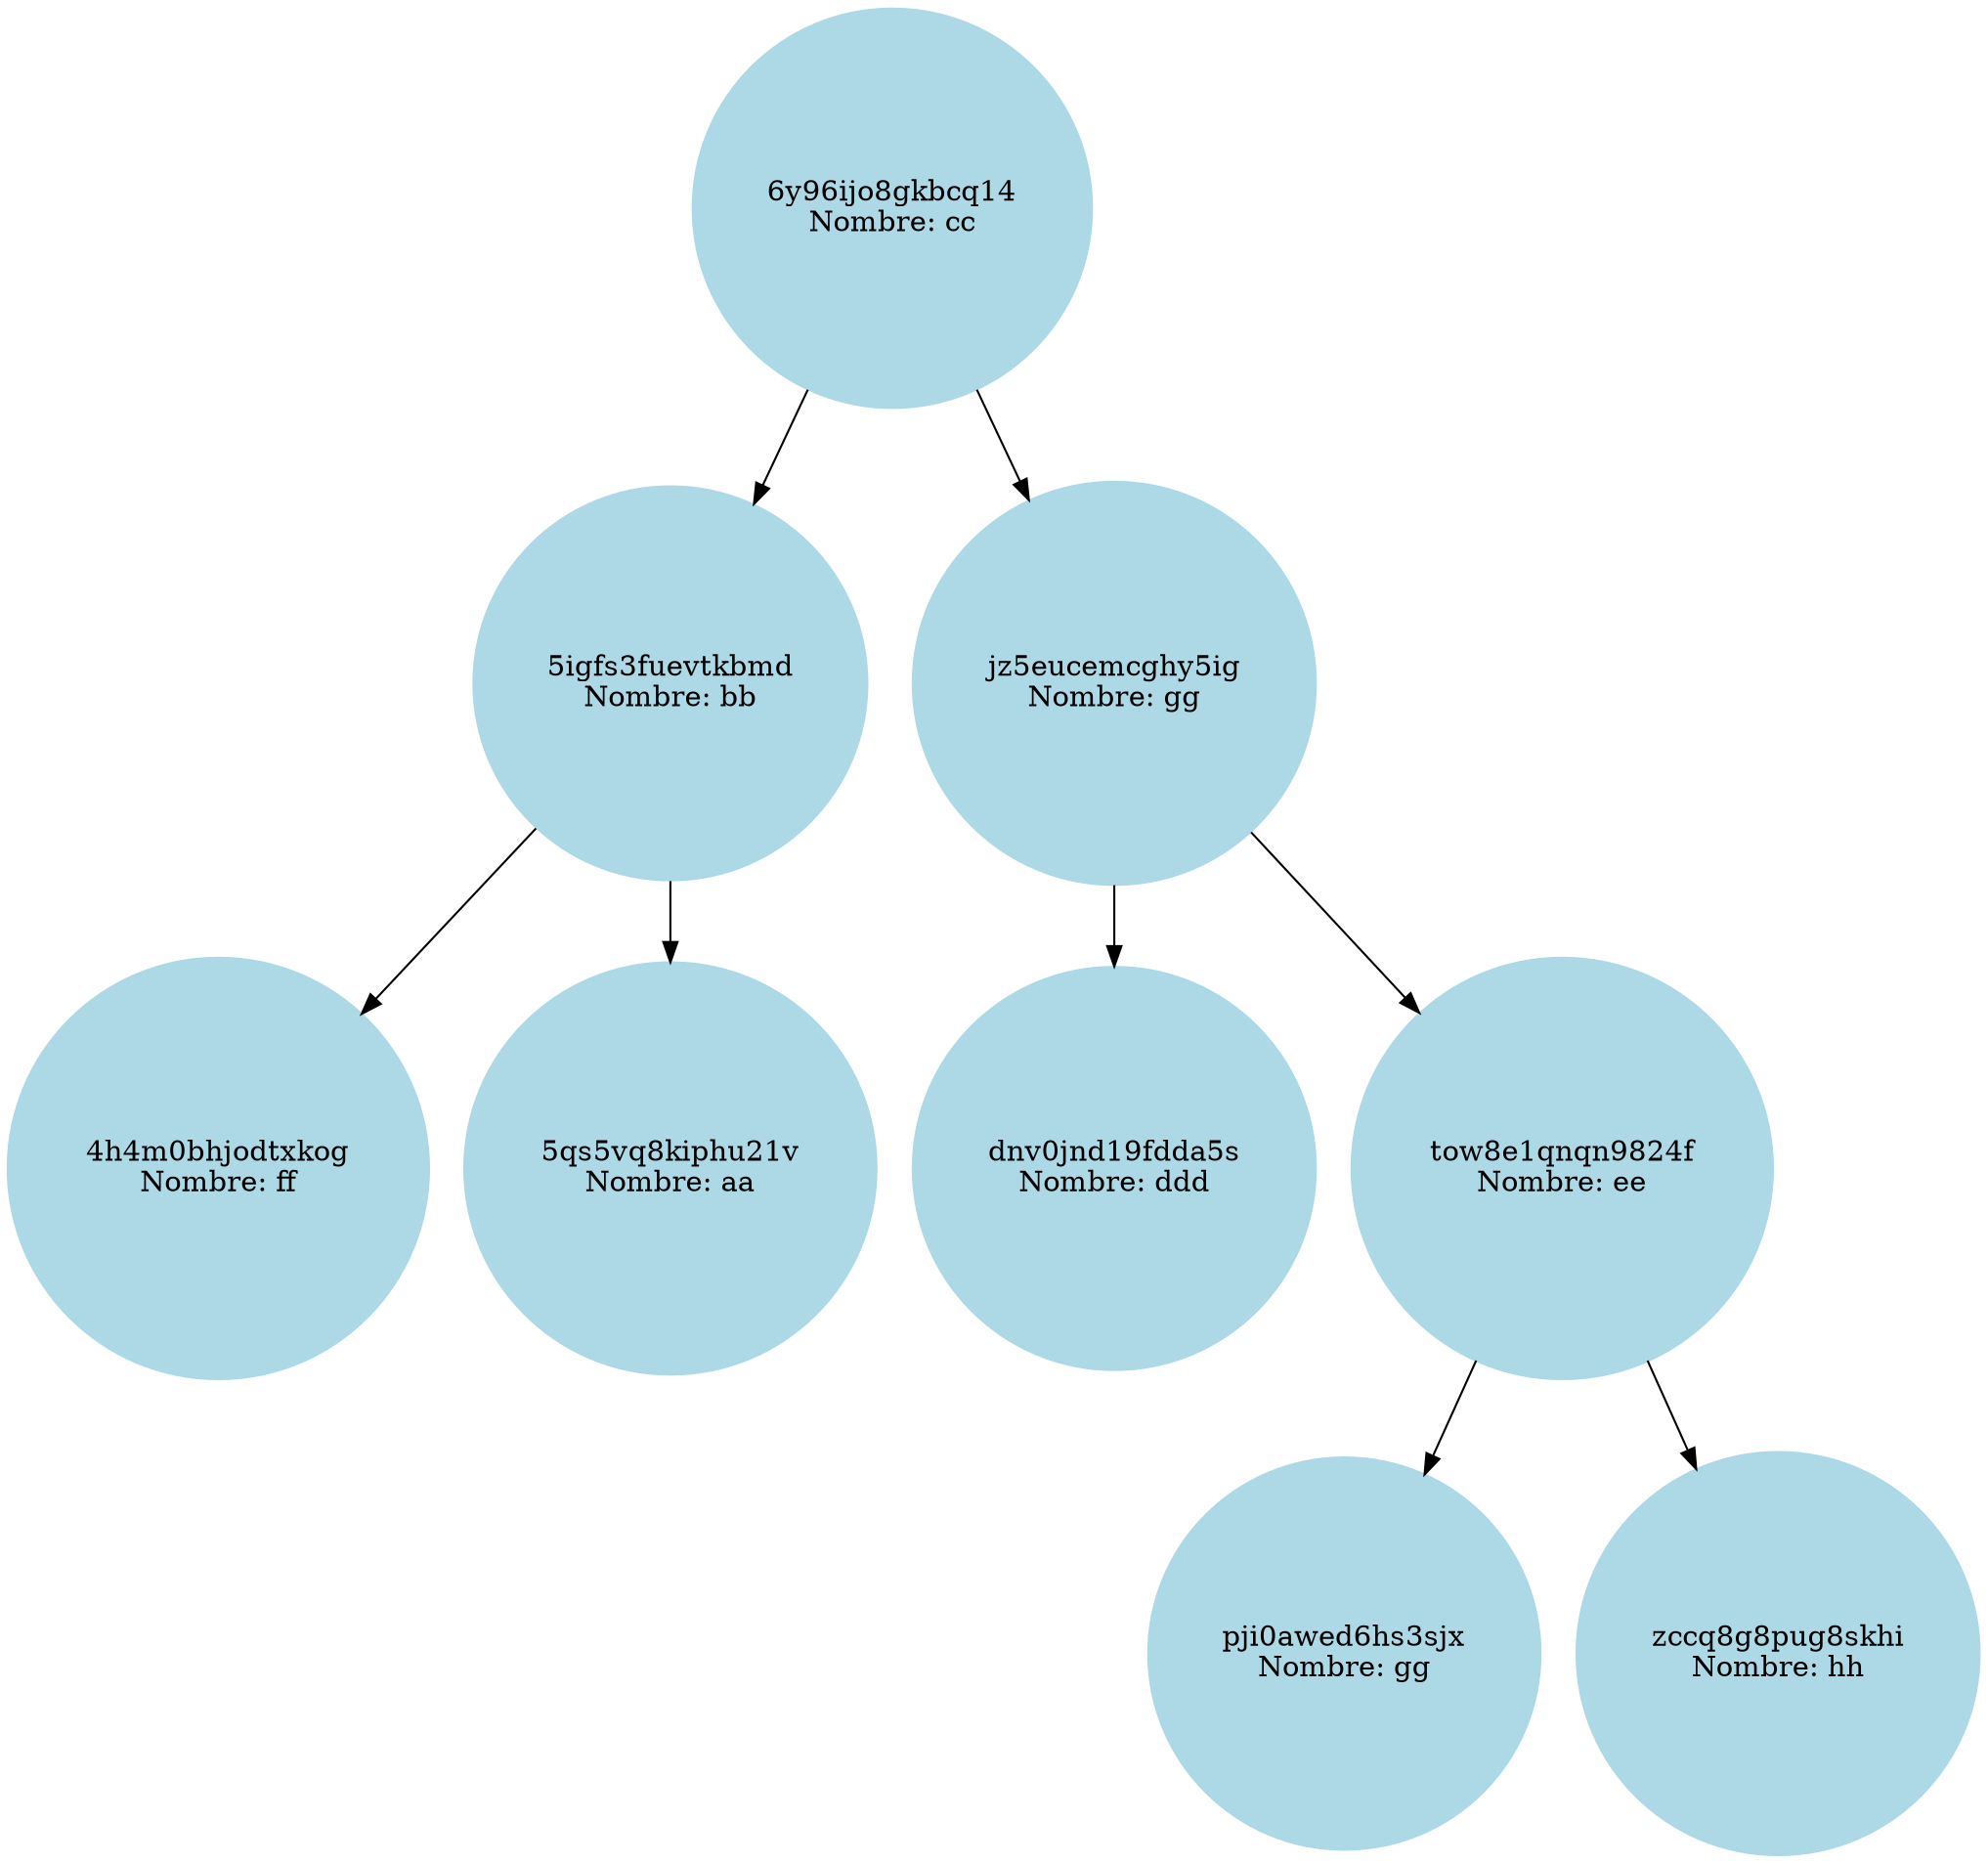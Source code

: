 digraph userAvlTree {
node [shape=circle, style=filled, color=lightblue];
    "6y96ijo8gkbcq14" [label="6y96ijo8gkbcq14\nNombre: cc"];
    "6y96ijo8gkbcq14" -> "5igfs3fuevtkbmd";
    "5igfs3fuevtkbmd" [label="5igfs3fuevtkbmd\nNombre: bb"];
    "5igfs3fuevtkbmd" -> "4h4m0bhjodtxkog";
    "4h4m0bhjodtxkog" [label="4h4m0bhjodtxkog\nNombre: ff"];
    "5igfs3fuevtkbmd" -> "5qs5vq8kiphu21v";
    "5qs5vq8kiphu21v" [label="5qs5vq8kiphu21v\nNombre: aa"];
    "6y96ijo8gkbcq14" -> "jz5eucemcghy5ig";
    "jz5eucemcghy5ig" [label="jz5eucemcghy5ig\nNombre: gg"];
    "jz5eucemcghy5ig" -> "dnv0jnd19fdda5s";
    "dnv0jnd19fdda5s" [label="dnv0jnd19fdda5s\nNombre: ddd"];
    "jz5eucemcghy5ig" -> "tow8e1qnqn9824f";
    "tow8e1qnqn9824f" [label="tow8e1qnqn9824f\nNombre: ee"];
    "tow8e1qnqn9824f" -> "pji0awed6hs3sjx";
    "pji0awed6hs3sjx" [label="pji0awed6hs3sjx\nNombre: gg"];
    "tow8e1qnqn9824f" -> "zccq8g8pug8skhi";
    "zccq8g8pug8skhi" [label="zccq8g8pug8skhi\nNombre: hh"];
}
